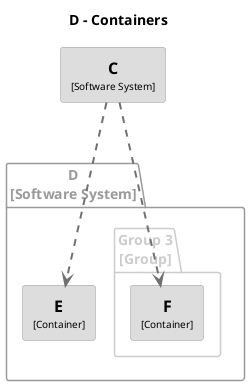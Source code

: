 @startuml
set separator none
title D - Containers

top to bottom direction

skinparam {
  shadowing false
  arrowFontSize 10
  defaultTextAlignment center
  wrapWidth 200
  maxMessageSize 100
}

hide stereotype

skinparam rectangle<<C>> {
  BackgroundColor #dddddd
  FontColor #000000
  BorderColor #9a9a9a
}
skinparam rectangle<<D.E>> {
  BackgroundColor #dddddd
  FontColor #000000
  BorderColor #9a9a9a
}
skinparam rectangle<<D.F>> {
  BackgroundColor #dddddd
  FontColor #000000
  BorderColor #9a9a9a
}

rectangle "==C\n<size:10>[Software System]</size>" <<C>> as C

package "D\n[Software System]" <<D>> {
  skinparam PackageBorderColor<<D>> #9a9a9a
  skinparam PackageFontColor<<D>> #9a9a9a

  package "Group 3\n[Group]" <<group>> {
    skinparam PackageBorderColor<<group>> #cccccc
    skinparam PackageFontColor<<group>> #cccccc

    rectangle "==F\n<size:10>[Container]</size>" <<D.F>> as D.F
  }

  rectangle "==E\n<size:10>[Container]</size>" <<D.E>> as D.E
}

C .[#707070,thickness=2].> D.E : "<color:#707070>"
C .[#707070,thickness=2].> D.F : "<color:#707070>"
@enduml